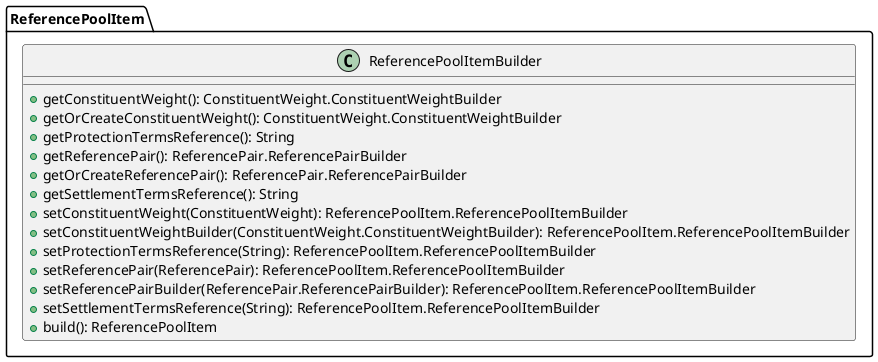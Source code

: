 @startuml

    class ReferencePoolItem.ReferencePoolItemBuilder [[ReferencePoolItem.ReferencePoolItemBuilder.html]] {
        +getConstituentWeight(): ConstituentWeight.ConstituentWeightBuilder
        +getOrCreateConstituentWeight(): ConstituentWeight.ConstituentWeightBuilder
        +getProtectionTermsReference(): String
        +getReferencePair(): ReferencePair.ReferencePairBuilder
        +getOrCreateReferencePair(): ReferencePair.ReferencePairBuilder
        +getSettlementTermsReference(): String
        +setConstituentWeight(ConstituentWeight): ReferencePoolItem.ReferencePoolItemBuilder
        +setConstituentWeightBuilder(ConstituentWeight.ConstituentWeightBuilder): ReferencePoolItem.ReferencePoolItemBuilder
        +setProtectionTermsReference(String): ReferencePoolItem.ReferencePoolItemBuilder
        +setReferencePair(ReferencePair): ReferencePoolItem.ReferencePoolItemBuilder
        +setReferencePairBuilder(ReferencePair.ReferencePairBuilder): ReferencePoolItem.ReferencePoolItemBuilder
        +setSettlementTermsReference(String): ReferencePoolItem.ReferencePoolItemBuilder
        +build(): ReferencePoolItem
    }

@enduml
